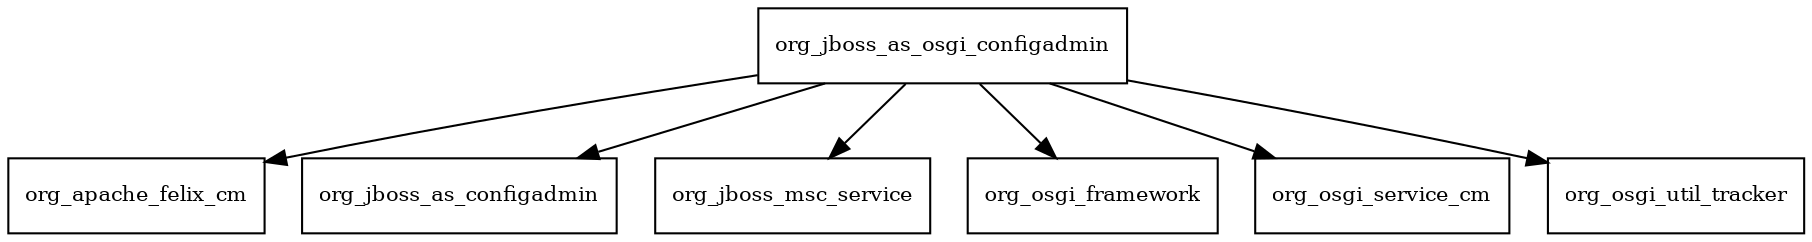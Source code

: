 digraph jboss_as_osgi_configadmin_7_4_0_Final_redhat_19_package_dependencies {
  node [shape = box, fontsize=10.0];
  org_jboss_as_osgi_configadmin -> org_apache_felix_cm;
  org_jboss_as_osgi_configadmin -> org_jboss_as_configadmin;
  org_jboss_as_osgi_configadmin -> org_jboss_msc_service;
  org_jboss_as_osgi_configadmin -> org_osgi_framework;
  org_jboss_as_osgi_configadmin -> org_osgi_service_cm;
  org_jboss_as_osgi_configadmin -> org_osgi_util_tracker;
}
